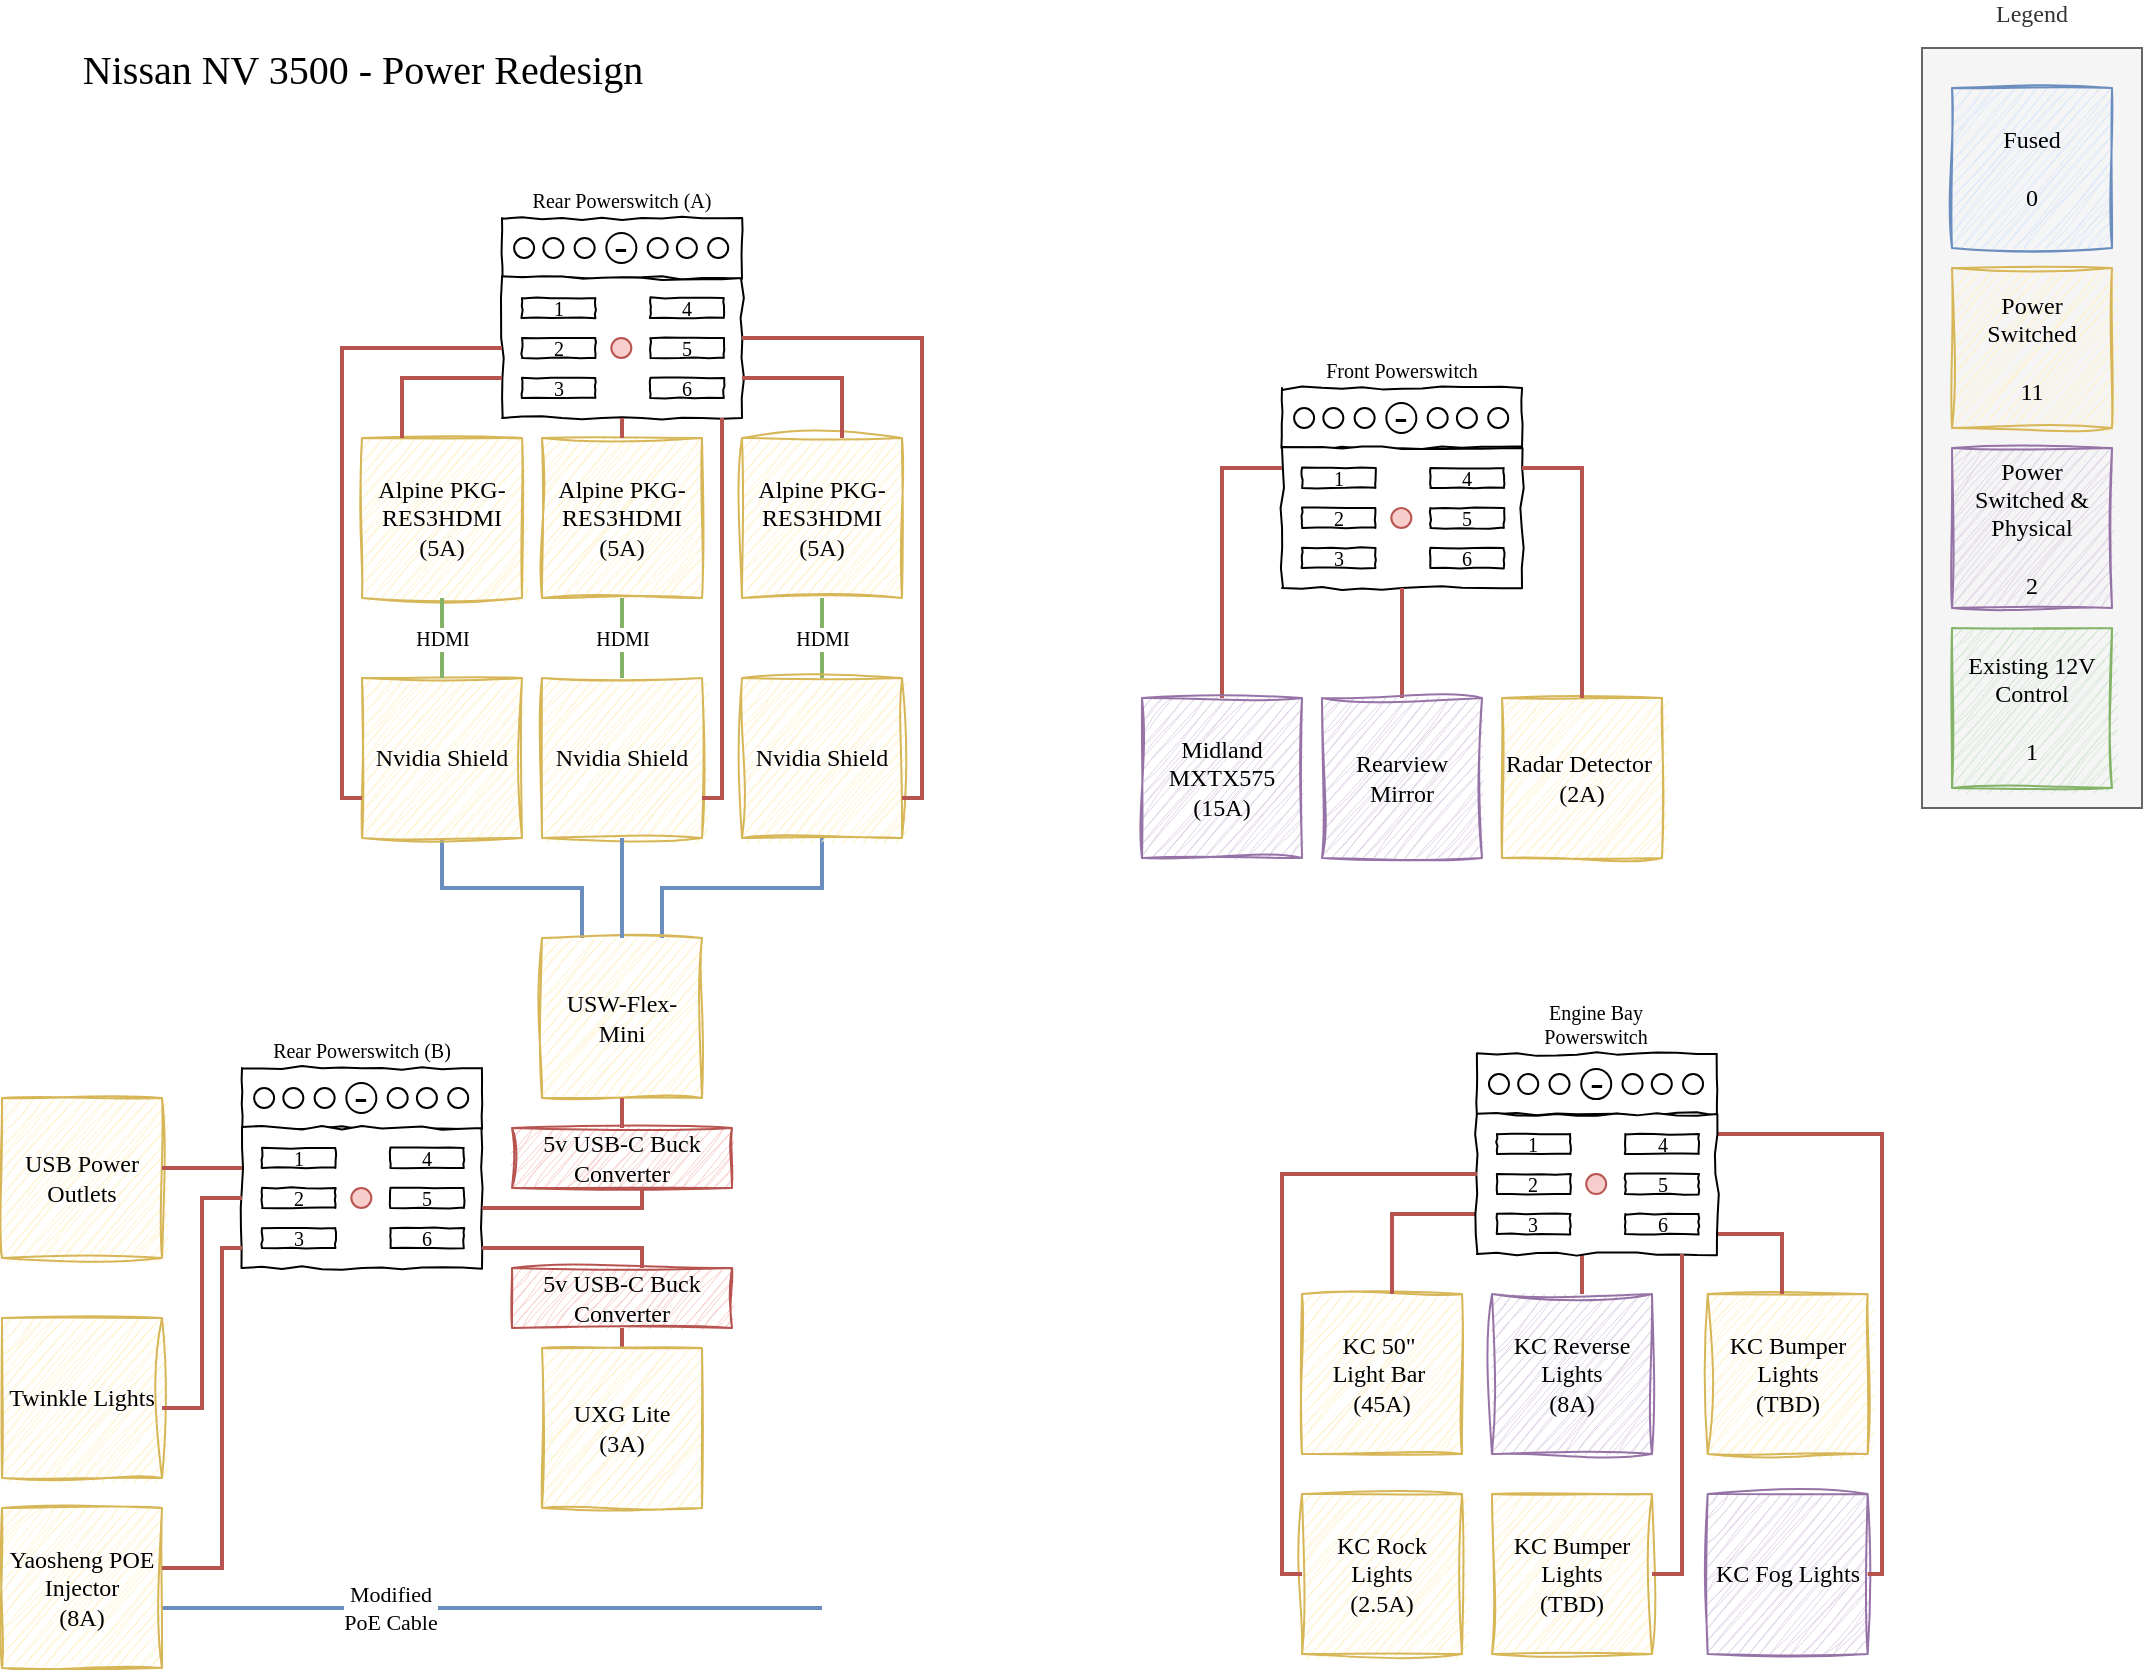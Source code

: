 <mxfile version="24.0.1" type="github">
  <diagram name="Devices" id="NLXhh_cYfULNmkipfsyW">
    <mxGraphModel dx="1160" dy="854" grid="1" gridSize="10" guides="1" tooltips="1" connect="1" arrows="1" fold="1" page="1" pageScale="1" pageWidth="1100" pageHeight="850" math="0" shadow="0">
      <root>
        <mxCell id="WHzFMk7UU_tTh9giWUfS-0" />
        <mxCell id="WHzFMk7UU_tTh9giWUfS-1" parent="WHzFMk7UU_tTh9giWUfS-0" />
        <mxCell id="WHzFMk7UU_tTh9giWUfS-4" value="Modified &lt;br&gt;PoE Cable" style="edgeStyle=orthogonalEdgeStyle;rounded=0;orthogonalLoop=1;jettySize=auto;html=1;endArrow=none;endFill=0;fontFamily=Montserrat;fontSource=https%3A%2F%2Ffonts.googleapis.com%2Fcss%3Ffamily%3DMontserrat;fillColor=#dae8fc;strokeColor=#6c8ebf;strokeWidth=2;" edge="1" parent="WHzFMk7UU_tTh9giWUfS-1" source="WHzFMk7UU_tTh9giWUfS-114" target="WHzFMk7UU_tTh9giWUfS-5">
          <mxGeometry x="-0.312" relative="1" as="geometry">
            <Array as="points">
              <mxPoint x="180" y="810" />
              <mxPoint x="180" y="810" />
            </Array>
            <mxPoint as="offset" />
          </mxGeometry>
        </mxCell>
        <mxCell id="WHzFMk7UU_tTh9giWUfS-5" value="" style="shape=image;imageAspect=0;aspect=fixed;verticalLabelPosition=bottom;verticalAlign=top;image=https://iec-telecom.com/wp-content/uploads/2023/01/Starlink_Mobile_1000x600.png;clipPath=inset(22.22% 10.67% 22.22% 12%);" vertex="1" parent="WHzFMk7UU_tTh9giWUfS-1">
          <mxGeometry x="430" y="766.95" width="153.33" height="66.091" as="geometry" />
        </mxCell>
        <mxCell id="WHzFMk7UU_tTh9giWUfS-84" style="edgeStyle=orthogonalEdgeStyle;rounded=0;hachureGap=4;orthogonalLoop=1;jettySize=auto;html=1;fontFamily=Architects Daughter;fontSource=https%3A%2F%2Ffonts.googleapis.com%2Fcss%3Ffamily%3DArchitects%2BDaughter;fontSize=16;fillColor=#dae8fc;strokeColor=#6c8ebf;endArrow=none;endFill=0;strokeWidth=2;" edge="1" parent="WHzFMk7UU_tTh9giWUfS-1" source="WHzFMk7UU_tTh9giWUfS-57" target="WHzFMk7UU_tTh9giWUfS-49">
          <mxGeometry relative="1" as="geometry">
            <Array as="points">
              <mxPoint x="430" y="450" />
              <mxPoint x="350" y="450" />
            </Array>
          </mxGeometry>
        </mxCell>
        <mxCell id="WHzFMk7UU_tTh9giWUfS-85" style="edgeStyle=orthogonalEdgeStyle;rounded=0;hachureGap=4;orthogonalLoop=1;jettySize=auto;html=1;fontFamily=Architects Daughter;fontSource=https%3A%2F%2Ffonts.googleapis.com%2Fcss%3Ffamily%3DArchitects%2BDaughter;fontSize=16;fillColor=#dae8fc;strokeColor=#6c8ebf;strokeWidth=2;endArrow=none;endFill=0;" edge="1" parent="WHzFMk7UU_tTh9giWUfS-1" source="WHzFMk7UU_tTh9giWUfS-58" target="WHzFMk7UU_tTh9giWUfS-49">
          <mxGeometry relative="1" as="geometry">
            <Array as="points">
              <mxPoint x="240" y="450" />
              <mxPoint x="310" y="450" />
            </Array>
          </mxGeometry>
        </mxCell>
        <mxCell id="WHzFMk7UU_tTh9giWUfS-87" value="Legend" style="group;fontFamily=Montserrat;fontSource=https%3A%2F%2Ffonts.googleapis.com%2Fcss%3Ffamily%3DMontserrat;labelPosition=center;verticalLabelPosition=top;align=center;verticalAlign=bottom;spacingBottom=8;spacingTop=0;fillColor=#f5f5f5;strokeColor=#666666;fontColor=#333333;rounded=0;strokeWidth=1;perimeterSpacing=12;" vertex="1" connectable="0" parent="WHzFMk7UU_tTh9giWUfS-1">
          <mxGeometry x="980" y="30" width="110" height="380" as="geometry" />
        </mxCell>
        <mxCell id="WHzFMk7UU_tTh9giWUfS-88" value="Fused&lt;br&gt;&lt;br&gt;0" style="whiteSpace=wrap;html=1;aspect=fixed;sketch=1;curveFitting=1;jiggle=2;fontFamily=Montserrat;fontSource=https%3A%2F%2Ffonts.googleapis.com%2Fcss%3Ffamily%3DMontserrat;fillColor=#dae8fc;strokeColor=#6c8ebf;" vertex="1" parent="WHzFMk7UU_tTh9giWUfS-87">
          <mxGeometry x="15" y="20" width="80" height="80" as="geometry" />
        </mxCell>
        <mxCell id="WHzFMk7UU_tTh9giWUfS-89" value="Power Switched&lt;br&gt;&lt;br&gt;11" style="whiteSpace=wrap;html=1;aspect=fixed;sketch=1;curveFitting=1;jiggle=2;fontFamily=Montserrat;fontSource=https%3A%2F%2Ffonts.googleapis.com%2Fcss%3Ffamily%3DMontserrat;fillColor=#fff2cc;strokeColor=#d6b656;" vertex="1" parent="WHzFMk7UU_tTh9giWUfS-87">
          <mxGeometry x="15" y="110" width="80" height="80" as="geometry" />
        </mxCell>
        <mxCell id="WHzFMk7UU_tTh9giWUfS-90" value="Power Switched &amp;amp; Physical&lt;br&gt;&lt;br&gt;2" style="whiteSpace=wrap;html=1;aspect=fixed;sketch=1;curveFitting=1;jiggle=2;fontFamily=Montserrat;fontSource=https%3A%2F%2Ffonts.googleapis.com%2Fcss%3Ffamily%3DMontserrat;fillColor=#e1d5e7;strokeColor=#9673a6;" vertex="1" parent="WHzFMk7UU_tTh9giWUfS-87">
          <mxGeometry x="15" y="200" width="80" height="80" as="geometry" />
        </mxCell>
        <mxCell id="WHzFMk7UU_tTh9giWUfS-91" value="Existing 12V Control&lt;br&gt;&lt;br&gt;1" style="whiteSpace=wrap;html=1;aspect=fixed;sketch=1;curveFitting=1;jiggle=2;fontFamily=Montserrat;fontSource=https%3A%2F%2Ffonts.googleapis.com%2Fcss%3Ffamily%3DMontserrat;fillColor=#d5e8d4;strokeColor=#82b366;" vertex="1" parent="WHzFMk7UU_tTh9giWUfS-87">
          <mxGeometry x="15" y="290" width="80" height="80" as="geometry" />
        </mxCell>
        <mxCell id="WHzFMk7UU_tTh9giWUfS-92" value="Nissan NV 3500 - Power Redesign" style="text;html=1;align=center;verticalAlign=middle;resizable=0;points=[];autosize=1;strokeColor=none;fillColor=none;fontSize=20;fontFamily=Montserrat;fontSource=https%3A%2F%2Ffonts.googleapis.com%2Fcss%3Ffamily%3DMontserrat;" vertex="1" parent="WHzFMk7UU_tTh9giWUfS-1">
          <mxGeometry x="20" y="20" width="360" height="40" as="geometry" />
        </mxCell>
        <mxCell id="WHzFMk7UU_tTh9giWUfS-95" value="" style="group" vertex="1" connectable="0" parent="WHzFMk7UU_tTh9giWUfS-1">
          <mxGeometry x="660" y="200" width="120" height="100" as="geometry" />
        </mxCell>
        <mxCell id="WHzFMk7UU_tTh9giWUfS-96" value="Front Powerswitch" style="rounded=0;whiteSpace=wrap;html=1;sketch=1;curveFitting=1;jiggle=2;fontFamily=Montserrat;fontSource=https%3A%2F%2Ffonts.googleapis.com%2Fcss%3Ffamily%3DMontserrat;fontSize=10;sketchStyle=comic;container=0;labelPosition=center;verticalLabelPosition=top;align=center;verticalAlign=bottom;" vertex="1" parent="WHzFMk7UU_tTh9giWUfS-95">
          <mxGeometry width="120" height="30" as="geometry" />
        </mxCell>
        <mxCell id="WHzFMk7UU_tTh9giWUfS-97" value="" style="ellipse;whiteSpace=wrap;html=1;aspect=fixed;sketch=1;hachureGap=4;jiggle=2;curveFitting=1;fontFamily=Architects Daughter;fontSource=https%3A%2F%2Ffonts.googleapis.com%2Fcss%3Ffamily%3DArchitects%2BDaughter;fontSize=20;sketchStyle=comic;container=0;" vertex="1" parent="WHzFMk7UU_tTh9giWUfS-95">
          <mxGeometry x="6.052" y="10" width="10" height="10" as="geometry" />
        </mxCell>
        <mxCell id="WHzFMk7UU_tTh9giWUfS-98" value="" style="ellipse;whiteSpace=wrap;html=1;aspect=fixed;sketch=1;hachureGap=4;jiggle=2;curveFitting=1;fontFamily=Architects Daughter;fontSource=https%3A%2F%2Ffonts.googleapis.com%2Fcss%3Ffamily%3DArchitects%2BDaughter;fontSize=20;sketchStyle=comic;container=0;" vertex="1" parent="WHzFMk7UU_tTh9giWUfS-95">
          <mxGeometry x="20.661" y="10" width="10" height="10" as="geometry" />
        </mxCell>
        <mxCell id="WHzFMk7UU_tTh9giWUfS-99" value="" style="ellipse;whiteSpace=wrap;html=1;aspect=fixed;sketch=1;hachureGap=4;jiggle=2;curveFitting=1;fontFamily=Architects Daughter;fontSource=https%3A%2F%2Ffonts.googleapis.com%2Fcss%3Ffamily%3DArchitects%2BDaughter;fontSize=20;sketchStyle=comic;container=0;" vertex="1" parent="WHzFMk7UU_tTh9giWUfS-95">
          <mxGeometry x="36.313" y="10" width="10" height="10" as="geometry" />
        </mxCell>
        <mxCell id="WHzFMk7UU_tTh9giWUfS-100" value="-" style="ellipse;whiteSpace=wrap;html=1;aspect=fixed;sketch=1;hachureGap=4;jiggle=2;curveFitting=1;fontFamily=Montserrat;fontSource=https%3A%2F%2Ffonts.googleapis.com%2Fcss%3Ffamily%3DMontserrat;fontSize=20;sketchStyle=comic;direction=south;spacing=0;spacingBottom=4;container=0;" vertex="1" parent="WHzFMk7UU_tTh9giWUfS-95">
          <mxGeometry x="52.174" y="7.5" width="15" height="15" as="geometry" />
        </mxCell>
        <mxCell id="WHzFMk7UU_tTh9giWUfS-101" value="" style="ellipse;whiteSpace=wrap;html=1;aspect=fixed;sketch=1;hachureGap=4;jiggle=2;curveFitting=1;fontFamily=Architects Daughter;fontSource=https%3A%2F%2Ffonts.googleapis.com%2Fcss%3Ffamily%3DArchitects%2BDaughter;fontSize=20;sketchStyle=comic;container=0;" vertex="1" parent="WHzFMk7UU_tTh9giWUfS-95">
          <mxGeometry x="72.835" y="10" width="10" height="10" as="geometry" />
        </mxCell>
        <mxCell id="WHzFMk7UU_tTh9giWUfS-102" value="" style="ellipse;whiteSpace=wrap;html=1;aspect=fixed;sketch=1;hachureGap=4;jiggle=2;curveFitting=1;fontFamily=Architects Daughter;fontSource=https%3A%2F%2Ffonts.googleapis.com%2Fcss%3Ffamily%3DArchitects%2BDaughter;fontSize=20;sketchStyle=comic;container=0;" vertex="1" parent="WHzFMk7UU_tTh9giWUfS-95">
          <mxGeometry x="87.443" y="10" width="10" height="10" as="geometry" />
        </mxCell>
        <mxCell id="WHzFMk7UU_tTh9giWUfS-103" value="" style="ellipse;whiteSpace=wrap;html=1;aspect=fixed;sketch=1;hachureGap=4;jiggle=2;curveFitting=1;fontFamily=Architects Daughter;fontSource=https%3A%2F%2Ffonts.googleapis.com%2Fcss%3Ffamily%3DArchitects%2BDaughter;fontSize=20;sketchStyle=comic;container=0;" vertex="1" parent="WHzFMk7UU_tTh9giWUfS-95">
          <mxGeometry x="103.096" y="10" width="10" height="10" as="geometry" />
        </mxCell>
        <mxCell id="WHzFMk7UU_tTh9giWUfS-104" value="" style="rounded=0;whiteSpace=wrap;html=1;sketch=1;curveFitting=1;jiggle=2;fontFamily=Montserrat;fontSource=https%3A%2F%2Ffonts.googleapis.com%2Fcss%3Ffamily%3DMontserrat;fontSize=10;sketchStyle=comic;" vertex="1" parent="WHzFMk7UU_tTh9giWUfS-95">
          <mxGeometry y="30" width="120" height="70" as="geometry" />
        </mxCell>
        <mxCell id="WHzFMk7UU_tTh9giWUfS-105" value="1" style="rounded=0;whiteSpace=wrap;html=1;sketch=1;curveFitting=1;jiggle=2;fontFamily=Montserrat;fontSource=https%3A%2F%2Ffonts.googleapis.com%2Fcss%3Ffamily%3DMontserrat;fontSize=10;sketchStyle=comic;" vertex="1" parent="WHzFMk7UU_tTh9giWUfS-95">
          <mxGeometry x="10.0" y="40" width="36.7" height="10" as="geometry" />
        </mxCell>
        <mxCell id="WHzFMk7UU_tTh9giWUfS-106" value="2" style="rounded=0;whiteSpace=wrap;html=1;sketch=1;curveFitting=1;jiggle=2;fontFamily=Montserrat;fontSource=https%3A%2F%2Ffonts.googleapis.com%2Fcss%3Ffamily%3DMontserrat;fontSize=10;sketchStyle=comic;" vertex="1" parent="WHzFMk7UU_tTh9giWUfS-95">
          <mxGeometry x="10.0" y="60" width="36.7" height="10" as="geometry" />
        </mxCell>
        <mxCell id="WHzFMk7UU_tTh9giWUfS-107" value="3" style="rounded=0;whiteSpace=wrap;html=1;sketch=1;curveFitting=1;jiggle=2;fontFamily=Montserrat;fontSource=https%3A%2F%2Ffonts.googleapis.com%2Fcss%3Ffamily%3DMontserrat;fontSize=10;sketchStyle=comic;" vertex="1" parent="WHzFMk7UU_tTh9giWUfS-95">
          <mxGeometry x="10.0" y="80" width="36.7" height="10" as="geometry" />
        </mxCell>
        <mxCell id="WHzFMk7UU_tTh9giWUfS-108" value="4" style="rounded=0;whiteSpace=wrap;html=1;sketch=1;curveFitting=1;jiggle=2;fontFamily=Montserrat;fontSource=https%3A%2F%2Ffonts.googleapis.com%2Fcss%3Ffamily%3DMontserrat;fontSize=10;sketchStyle=comic;" vertex="1" parent="WHzFMk7UU_tTh9giWUfS-95">
          <mxGeometry x="74.2" y="40" width="36.7" height="10" as="geometry" />
        </mxCell>
        <mxCell id="WHzFMk7UU_tTh9giWUfS-109" value="5" style="rounded=0;whiteSpace=wrap;html=1;sketch=1;curveFitting=1;jiggle=2;fontFamily=Montserrat;fontSource=https%3A%2F%2Ffonts.googleapis.com%2Fcss%3Ffamily%3DMontserrat;fontSize=10;sketchStyle=comic;" vertex="1" parent="WHzFMk7UU_tTh9giWUfS-95">
          <mxGeometry x="74.2" y="60" width="36.7" height="10" as="geometry" />
        </mxCell>
        <mxCell id="WHzFMk7UU_tTh9giWUfS-110" value="6" style="rounded=0;whiteSpace=wrap;html=1;sketch=1;curveFitting=1;jiggle=2;fontFamily=Montserrat;fontSource=https%3A%2F%2Ffonts.googleapis.com%2Fcss%3Ffamily%3DMontserrat;fontSize=10;sketchStyle=comic;" vertex="1" parent="WHzFMk7UU_tTh9giWUfS-95">
          <mxGeometry x="74.2" y="80" width="36.7" height="10" as="geometry" />
        </mxCell>
        <mxCell id="WHzFMk7UU_tTh9giWUfS-111" value="" style="ellipse;whiteSpace=wrap;html=1;aspect=fixed;fillColor=#f8cecc;strokeColor=#b85450;sketch=1;curveFitting=1;jiggle=2;sketchStyle=comic;" vertex="1" parent="WHzFMk7UU_tTh9giWUfS-95">
          <mxGeometry x="54.67" y="60" width="10" height="10" as="geometry" />
        </mxCell>
        <mxCell id="WHzFMk7UU_tTh9giWUfS-193" value="Radar Detector&amp;nbsp;&lt;br&gt;(2A)" style="whiteSpace=wrap;html=1;aspect=fixed;sketch=1;curveFitting=1;jiggle=2;fontFamily=Montserrat;fontSource=https%3A%2F%2Ffonts.googleapis.com%2Fcss%3Ffamily%3DMontserrat;fillColor=#fff2cc;strokeColor=#d6b656;" vertex="1" parent="WHzFMk7UU_tTh9giWUfS-1">
          <mxGeometry x="770.0" y="355" width="80" height="80" as="geometry" />
        </mxCell>
        <mxCell id="WHzFMk7UU_tTh9giWUfS-194" style="edgeStyle=orthogonalEdgeStyle;rounded=0;hachureGap=4;orthogonalLoop=1;jettySize=auto;html=1;fontFamily=Architects Daughter;fontSource=https%3A%2F%2Ffonts.googleapis.com%2Fcss%3Ffamily%3DArchitects%2BDaughter;fontSize=16;endArrow=none;endFill=0;strokeWidth=2;fillColor=#f8cecc;strokeColor=#b85450;" edge="1" parent="WHzFMk7UU_tTh9giWUfS-1" source="WHzFMk7UU_tTh9giWUfS-195" target="WHzFMk7UU_tTh9giWUfS-104">
          <mxGeometry relative="1" as="geometry" />
        </mxCell>
        <mxCell id="WHzFMk7UU_tTh9giWUfS-195" value="Rearview Mirror" style="whiteSpace=wrap;html=1;aspect=fixed;sketch=1;curveFitting=1;jiggle=2;fontFamily=Montserrat;fontSource=https%3A%2F%2Ffonts.googleapis.com%2Fcss%3Ffamily%3DMontserrat;fillColor=#e1d5e7;strokeColor=#9673a6;" vertex="1" parent="WHzFMk7UU_tTh9giWUfS-1">
          <mxGeometry x="680" y="355" width="80" height="80" as="geometry" />
        </mxCell>
        <mxCell id="WHzFMk7UU_tTh9giWUfS-196" style="edgeStyle=orthogonalEdgeStyle;rounded=0;hachureGap=4;orthogonalLoop=1;jettySize=auto;html=1;fontFamily=Architects Daughter;fontSource=https%3A%2F%2Ffonts.googleapis.com%2Fcss%3Ffamily%3DArchitects%2BDaughter;fontSize=16;fillColor=#f8cecc;strokeColor=#b85450;endArrow=none;endFill=0;strokeWidth=2;" edge="1" parent="WHzFMk7UU_tTh9giWUfS-1" source="WHzFMk7UU_tTh9giWUfS-197" target="WHzFMk7UU_tTh9giWUfS-104">
          <mxGeometry relative="1" as="geometry">
            <Array as="points">
              <mxPoint x="630" y="240" />
            </Array>
          </mxGeometry>
        </mxCell>
        <mxCell id="WHzFMk7UU_tTh9giWUfS-197" value="Midland MXTX575&lt;br&gt;(15A)&lt;br&gt;" style="whiteSpace=wrap;html=1;aspect=fixed;sketch=1;curveFitting=1;jiggle=2;fontFamily=Montserrat;fontSource=https%3A%2F%2Ffonts.googleapis.com%2Fcss%3Ffamily%3DMontserrat;fillColor=#e1d5e7;strokeColor=#9673a6;" vertex="1" parent="WHzFMk7UU_tTh9giWUfS-1">
          <mxGeometry x="590" y="355" width="80" height="80" as="geometry" />
        </mxCell>
        <mxCell id="WHzFMk7UU_tTh9giWUfS-198" style="edgeStyle=orthogonalEdgeStyle;rounded=0;hachureGap=4;orthogonalLoop=1;jettySize=auto;html=1;fontFamily=Architects Daughter;fontSource=https%3A%2F%2Ffonts.googleapis.com%2Fcss%3Ffamily%3DArchitects%2BDaughter;fontSize=16;strokeWidth=2;endArrow=none;endFill=0;fillColor=#f8cecc;strokeColor=#b85450;" edge="1" parent="WHzFMk7UU_tTh9giWUfS-1" source="WHzFMk7UU_tTh9giWUfS-104" target="WHzFMk7UU_tTh9giWUfS-193">
          <mxGeometry relative="1" as="geometry">
            <Array as="points">
              <mxPoint x="810" y="240" />
            </Array>
          </mxGeometry>
        </mxCell>
        <mxCell id="WHzFMk7UU_tTh9giWUfS-40" style="edgeStyle=orthogonalEdgeStyle;rounded=0;hachureGap=4;orthogonalLoop=1;jettySize=auto;html=1;fontFamily=Architects Daughter;fontSource=https%3A%2F%2Ffonts.googleapis.com%2Fcss%3Ffamily%3DArchitects%2BDaughter;fontSize=16;endArrow=none;endFill=0;strokeWidth=2;fillColor=#f8cecc;strokeColor=#b85450;" edge="1" parent="WHzFMk7UU_tTh9giWUfS-1" source="WHzFMk7UU_tTh9giWUfS-113" target="WHzFMk7UU_tTh9giWUfS-47">
          <mxGeometry relative="1" as="geometry">
            <Array as="points">
              <mxPoint x="340" y="680" />
              <mxPoint x="340" y="680" />
            </Array>
            <mxPoint x="240" y="750" as="sourcePoint" />
            <mxPoint x="240" y="720" as="targetPoint" />
          </mxGeometry>
        </mxCell>
        <mxCell id="WHzFMk7UU_tTh9giWUfS-42" value="USB Power Outlets" style="whiteSpace=wrap;html=1;aspect=fixed;sketch=1;curveFitting=1;jiggle=2;fontFamily=Montserrat;fontSource=https%3A%2F%2Ffonts.googleapis.com%2Fcss%3Ffamily%3DMontserrat;fillColor=#fff2cc;strokeColor=#d6b656;" vertex="1" parent="WHzFMk7UU_tTh9giWUfS-1">
          <mxGeometry x="20.0" y="555" width="80" height="80" as="geometry" />
        </mxCell>
        <mxCell id="WHzFMk7UU_tTh9giWUfS-47" value="5v USB-C Buck Converter" style="whiteSpace=wrap;html=1;sketch=1;curveFitting=1;jiggle=2;fontFamily=Montserrat;fontSource=https%3A%2F%2Ffonts.googleapis.com%2Fcss%3Ffamily%3DMontserrat;fillColor=#f8cecc;strokeColor=#b85450;" vertex="1" parent="WHzFMk7UU_tTh9giWUfS-1">
          <mxGeometry x="275" y="640" width="110" height="30" as="geometry" />
        </mxCell>
        <mxCell id="WHzFMk7UU_tTh9giWUfS-49" value="USW-Flex-Mini" style="whiteSpace=wrap;html=1;aspect=fixed;sketch=1;curveFitting=1;jiggle=2;fontFamily=Montserrat;fontSource=https%3A%2F%2Ffonts.googleapis.com%2Fcss%3Ffamily%3DMontserrat;fillColor=#fff2cc;strokeColor=#d6b656;" vertex="1" parent="WHzFMk7UU_tTh9giWUfS-1">
          <mxGeometry x="290" y="475" width="80" height="80" as="geometry" />
        </mxCell>
        <mxCell id="WHzFMk7UU_tTh9giWUfS-50" style="edgeStyle=orthogonalEdgeStyle;rounded=0;hachureGap=4;orthogonalLoop=1;jettySize=auto;html=1;fontFamily=Architects Daughter;fontSource=https%3A%2F%2Ffonts.googleapis.com%2Fcss%3Ffamily%3DArchitects%2BDaughter;fontSize=16;strokeWidth=2;fillColor=#f8cecc;strokeColor=#b85450;endArrow=none;endFill=0;" edge="1" parent="WHzFMk7UU_tTh9giWUfS-1" source="WHzFMk7UU_tTh9giWUfS-137" target="WHzFMk7UU_tTh9giWUfS-49">
          <mxGeometry relative="1" as="geometry">
            <Array as="points">
              <mxPoint x="320" y="570" />
              <mxPoint x="320" y="570" />
            </Array>
          </mxGeometry>
        </mxCell>
        <mxCell id="WHzFMk7UU_tTh9giWUfS-113" value="UXG Lite &lt;br&gt;(3A)" style="whiteSpace=wrap;html=1;aspect=fixed;sketch=1;curveFitting=1;jiggle=2;fontFamily=Montserrat;fontSource=https%3A%2F%2Ffonts.googleapis.com%2Fcss%3Ffamily%3DMontserrat;fillColor=#fff2cc;strokeColor=#d6b656;" vertex="1" parent="WHzFMk7UU_tTh9giWUfS-1">
          <mxGeometry x="290" y="680" width="80" height="80" as="geometry" />
        </mxCell>
        <mxCell id="WHzFMk7UU_tTh9giWUfS-117" value="Twinkle Lights" style="whiteSpace=wrap;html=1;aspect=fixed;sketch=1;curveFitting=1;jiggle=2;fontFamily=Montserrat;fontSource=https%3A%2F%2Ffonts.googleapis.com%2Fcss%3Ffamily%3DMontserrat;fillColor=#fff2cc;strokeColor=#d6b656;" vertex="1" parent="WHzFMk7UU_tTh9giWUfS-1">
          <mxGeometry x="20.0" y="665" width="80" height="80" as="geometry" />
        </mxCell>
        <mxCell id="WHzFMk7UU_tTh9giWUfS-52" value="Alpine PKG-RES3HDMI&lt;br style=&quot;border-color: var(--border-color);&quot;&gt;(5A)" style="whiteSpace=wrap;html=1;aspect=fixed;sketch=1;curveFitting=1;jiggle=2;fontFamily=Montserrat;fontSource=https%3A%2F%2Ffonts.googleapis.com%2Fcss%3Ffamily%3DMontserrat;fillColor=#fff2cc;strokeColor=#d6b656;" vertex="1" parent="WHzFMk7UU_tTh9giWUfS-1">
          <mxGeometry x="200" y="225" width="80" height="80" as="geometry" />
        </mxCell>
        <mxCell id="WHzFMk7UU_tTh9giWUfS-53" value="Alpine PKG-RES3HDMI&lt;br style=&quot;border-color: var(--border-color);&quot;&gt;(5A)" style="whiteSpace=wrap;html=1;aspect=fixed;sketch=1;curveFitting=1;jiggle=2;fontFamily=Montserrat;fontSource=https%3A%2F%2Ffonts.googleapis.com%2Fcss%3Ffamily%3DMontserrat;fillColor=#fff2cc;strokeColor=#d6b656;" vertex="1" parent="WHzFMk7UU_tTh9giWUfS-1">
          <mxGeometry x="390" y="225" width="80" height="80" as="geometry" />
        </mxCell>
        <mxCell id="WHzFMk7UU_tTh9giWUfS-54" value="Alpine PKG-RES3HDMI&lt;br style=&quot;border-color: var(--border-color);&quot;&gt;(5A)" style="whiteSpace=wrap;html=1;aspect=fixed;sketch=1;curveFitting=1;jiggle=2;fontFamily=Montserrat;fontSource=https%3A%2F%2Ffonts.googleapis.com%2Fcss%3Ffamily%3DMontserrat;fillColor=#fff2cc;strokeColor=#d6b656;" vertex="1" parent="WHzFMk7UU_tTh9giWUfS-1">
          <mxGeometry x="290" y="225" width="80" height="80" as="geometry" />
        </mxCell>
        <mxCell id="WHzFMk7UU_tTh9giWUfS-55" value="Nvidia Shield" style="whiteSpace=wrap;html=1;aspect=fixed;sketch=1;curveFitting=1;jiggle=2;fontFamily=Montserrat;fontSource=https%3A%2F%2Ffonts.googleapis.com%2Fcss%3Ffamily%3DMontserrat;fillColor=#fff2cc;strokeColor=#d6b656;" vertex="1" parent="WHzFMk7UU_tTh9giWUfS-1">
          <mxGeometry x="290" y="345" width="80" height="80" as="geometry" />
        </mxCell>
        <mxCell id="WHzFMk7UU_tTh9giWUfS-56" value="HDMI" style="edgeStyle=orthogonalEdgeStyle;rounded=0;hachureGap=4;orthogonalLoop=1;jettySize=auto;html=1;fontFamily=Montserrat;fontSource=https%3A%2F%2Ffonts.googleapis.com%2Fcss%3Ffamily%3DMontserrat;fontSize=10;fillColor=#d5e8d4;strokeColor=#82b366;endArrow=none;endFill=0;strokeWidth=2;" edge="1" parent="WHzFMk7UU_tTh9giWUfS-1" source="WHzFMk7UU_tTh9giWUfS-57" target="WHzFMk7UU_tTh9giWUfS-53">
          <mxGeometry relative="1" as="geometry" />
        </mxCell>
        <mxCell id="WHzFMk7UU_tTh9giWUfS-57" value="Nvidia Shield" style="whiteSpace=wrap;html=1;aspect=fixed;sketch=1;curveFitting=1;jiggle=2;fontFamily=Montserrat;fontSource=https%3A%2F%2Ffonts.googleapis.com%2Fcss%3Ffamily%3DMontserrat;fillColor=#fff2cc;strokeColor=#d6b656;" vertex="1" parent="WHzFMk7UU_tTh9giWUfS-1">
          <mxGeometry x="390" y="345" width="80" height="80" as="geometry" />
        </mxCell>
        <mxCell id="WHzFMk7UU_tTh9giWUfS-58" value="Nvidia Shield" style="whiteSpace=wrap;html=1;aspect=fixed;sketch=1;curveFitting=1;jiggle=2;fontFamily=Montserrat;fontSource=https%3A%2F%2Ffonts.googleapis.com%2Fcss%3Ffamily%3DMontserrat;fillColor=#fff2cc;strokeColor=#d6b656;" vertex="1" parent="WHzFMk7UU_tTh9giWUfS-1">
          <mxGeometry x="200" y="345" width="80" height="80" as="geometry" />
        </mxCell>
        <mxCell id="WHzFMk7UU_tTh9giWUfS-59" value="" style="group;strokeWidth=3;" vertex="1" connectable="0" parent="WHzFMk7UU_tTh9giWUfS-1">
          <mxGeometry x="270" y="115" width="120" height="100" as="geometry" />
        </mxCell>
        <mxCell id="WHzFMk7UU_tTh9giWUfS-60" value="Rear Powerswitch (A)" style="rounded=0;whiteSpace=wrap;html=1;sketch=1;curveFitting=1;jiggle=2;fontFamily=Montserrat;fontSource=https%3A%2F%2Ffonts.googleapis.com%2Fcss%3Ffamily%3DMontserrat;fontSize=10;sketchStyle=comic;container=0;labelPosition=center;verticalLabelPosition=top;align=center;verticalAlign=bottom;" vertex="1" parent="WHzFMk7UU_tTh9giWUfS-59">
          <mxGeometry width="120" height="30" as="geometry" />
        </mxCell>
        <mxCell id="WHzFMk7UU_tTh9giWUfS-61" value="" style="ellipse;whiteSpace=wrap;html=1;aspect=fixed;sketch=1;hachureGap=4;jiggle=2;curveFitting=1;fontFamily=Architects Daughter;fontSource=https%3A%2F%2Ffonts.googleapis.com%2Fcss%3Ffamily%3DArchitects%2BDaughter;fontSize=20;sketchStyle=comic;container=0;" vertex="1" parent="WHzFMk7UU_tTh9giWUfS-59">
          <mxGeometry x="6.052" y="10" width="10" height="10" as="geometry" />
        </mxCell>
        <mxCell id="WHzFMk7UU_tTh9giWUfS-62" value="" style="ellipse;whiteSpace=wrap;html=1;aspect=fixed;sketch=1;hachureGap=4;jiggle=2;curveFitting=1;fontFamily=Architects Daughter;fontSource=https%3A%2F%2Ffonts.googleapis.com%2Fcss%3Ffamily%3DArchitects%2BDaughter;fontSize=20;sketchStyle=comic;container=0;" vertex="1" parent="WHzFMk7UU_tTh9giWUfS-59">
          <mxGeometry x="20.661" y="10" width="10" height="10" as="geometry" />
        </mxCell>
        <mxCell id="WHzFMk7UU_tTh9giWUfS-63" value="" style="ellipse;whiteSpace=wrap;html=1;aspect=fixed;sketch=1;hachureGap=4;jiggle=2;curveFitting=1;fontFamily=Architects Daughter;fontSource=https%3A%2F%2Ffonts.googleapis.com%2Fcss%3Ffamily%3DArchitects%2BDaughter;fontSize=20;sketchStyle=comic;container=0;" vertex="1" parent="WHzFMk7UU_tTh9giWUfS-59">
          <mxGeometry x="36.313" y="10" width="10" height="10" as="geometry" />
        </mxCell>
        <mxCell id="WHzFMk7UU_tTh9giWUfS-64" value="-" style="ellipse;whiteSpace=wrap;html=1;aspect=fixed;sketch=1;hachureGap=4;jiggle=2;curveFitting=1;fontFamily=Montserrat;fontSource=https%3A%2F%2Ffonts.googleapis.com%2Fcss%3Ffamily%3DMontserrat;fontSize=20;sketchStyle=comic;direction=south;spacing=0;spacingBottom=4;container=0;" vertex="1" parent="WHzFMk7UU_tTh9giWUfS-59">
          <mxGeometry x="52.174" y="7.5" width="15" height="15" as="geometry" />
        </mxCell>
        <mxCell id="WHzFMk7UU_tTh9giWUfS-65" value="" style="ellipse;whiteSpace=wrap;html=1;aspect=fixed;sketch=1;hachureGap=4;jiggle=2;curveFitting=1;fontFamily=Architects Daughter;fontSource=https%3A%2F%2Ffonts.googleapis.com%2Fcss%3Ffamily%3DArchitects%2BDaughter;fontSize=20;sketchStyle=comic;container=0;" vertex="1" parent="WHzFMk7UU_tTh9giWUfS-59">
          <mxGeometry x="72.835" y="10" width="10" height="10" as="geometry" />
        </mxCell>
        <mxCell id="WHzFMk7UU_tTh9giWUfS-66" value="" style="ellipse;whiteSpace=wrap;html=1;aspect=fixed;sketch=1;hachureGap=4;jiggle=2;curveFitting=1;fontFamily=Architects Daughter;fontSource=https%3A%2F%2Ffonts.googleapis.com%2Fcss%3Ffamily%3DArchitects%2BDaughter;fontSize=20;sketchStyle=comic;container=0;" vertex="1" parent="WHzFMk7UU_tTh9giWUfS-59">
          <mxGeometry x="87.443" y="10" width="10" height="10" as="geometry" />
        </mxCell>
        <mxCell id="WHzFMk7UU_tTh9giWUfS-67" value="" style="ellipse;whiteSpace=wrap;html=1;aspect=fixed;sketch=1;hachureGap=4;jiggle=2;curveFitting=1;fontFamily=Architects Daughter;fontSource=https%3A%2F%2Ffonts.googleapis.com%2Fcss%3Ffamily%3DArchitects%2BDaughter;fontSize=20;sketchStyle=comic;container=0;" vertex="1" parent="WHzFMk7UU_tTh9giWUfS-59">
          <mxGeometry x="103.096" y="10" width="10" height="10" as="geometry" />
        </mxCell>
        <mxCell id="WHzFMk7UU_tTh9giWUfS-68" value="" style="rounded=0;whiteSpace=wrap;html=1;sketch=1;curveFitting=1;jiggle=2;fontFamily=Montserrat;fontSource=https%3A%2F%2Ffonts.googleapis.com%2Fcss%3Ffamily%3DMontserrat;fontSize=10;sketchStyle=comic;" vertex="1" parent="WHzFMk7UU_tTh9giWUfS-59">
          <mxGeometry y="30" width="120" height="70" as="geometry" />
        </mxCell>
        <mxCell id="WHzFMk7UU_tTh9giWUfS-69" value="1" style="rounded=0;whiteSpace=wrap;html=1;sketch=1;curveFitting=1;jiggle=2;fontFamily=Montserrat;fontSource=https%3A%2F%2Ffonts.googleapis.com%2Fcss%3Ffamily%3DMontserrat;fontSize=10;sketchStyle=comic;" vertex="1" parent="WHzFMk7UU_tTh9giWUfS-59">
          <mxGeometry x="10.0" y="40" width="36.7" height="10" as="geometry" />
        </mxCell>
        <mxCell id="WHzFMk7UU_tTh9giWUfS-70" value="2" style="rounded=0;whiteSpace=wrap;html=1;sketch=1;curveFitting=1;jiggle=2;fontFamily=Montserrat;fontSource=https%3A%2F%2Ffonts.googleapis.com%2Fcss%3Ffamily%3DMontserrat;fontSize=10;sketchStyle=comic;" vertex="1" parent="WHzFMk7UU_tTh9giWUfS-59">
          <mxGeometry x="10.0" y="60" width="36.7" height="10" as="geometry" />
        </mxCell>
        <mxCell id="WHzFMk7UU_tTh9giWUfS-71" value="3" style="rounded=0;whiteSpace=wrap;html=1;sketch=1;curveFitting=1;jiggle=2;fontFamily=Montserrat;fontSource=https%3A%2F%2Ffonts.googleapis.com%2Fcss%3Ffamily%3DMontserrat;fontSize=10;sketchStyle=comic;" vertex="1" parent="WHzFMk7UU_tTh9giWUfS-59">
          <mxGeometry x="10.0" y="80" width="36.7" height="10" as="geometry" />
        </mxCell>
        <mxCell id="WHzFMk7UU_tTh9giWUfS-72" value="4" style="rounded=0;whiteSpace=wrap;html=1;sketch=1;curveFitting=1;jiggle=2;fontFamily=Montserrat;fontSource=https%3A%2F%2Ffonts.googleapis.com%2Fcss%3Ffamily%3DMontserrat;fontSize=10;sketchStyle=comic;" vertex="1" parent="WHzFMk7UU_tTh9giWUfS-59">
          <mxGeometry x="74.2" y="40" width="36.7" height="10" as="geometry" />
        </mxCell>
        <mxCell id="WHzFMk7UU_tTh9giWUfS-73" value="5" style="rounded=0;whiteSpace=wrap;html=1;sketch=1;curveFitting=1;jiggle=2;fontFamily=Montserrat;fontSource=https%3A%2F%2Ffonts.googleapis.com%2Fcss%3Ffamily%3DMontserrat;fontSize=10;sketchStyle=comic;" vertex="1" parent="WHzFMk7UU_tTh9giWUfS-59">
          <mxGeometry x="74.2" y="60" width="36.7" height="10" as="geometry" />
        </mxCell>
        <mxCell id="WHzFMk7UU_tTh9giWUfS-74" value="6" style="rounded=0;whiteSpace=wrap;html=1;sketch=1;curveFitting=1;jiggle=2;fontFamily=Montserrat;fontSource=https%3A%2F%2Ffonts.googleapis.com%2Fcss%3Ffamily%3DMontserrat;fontSize=10;sketchStyle=comic;" vertex="1" parent="WHzFMk7UU_tTh9giWUfS-59">
          <mxGeometry x="74.2" y="80" width="36.7" height="10" as="geometry" />
        </mxCell>
        <mxCell id="WHzFMk7UU_tTh9giWUfS-75" value="" style="ellipse;whiteSpace=wrap;html=1;aspect=fixed;fillColor=#f8cecc;strokeColor=#b85450;sketch=1;curveFitting=1;jiggle=2;sketchStyle=comic;" vertex="1" parent="WHzFMk7UU_tTh9giWUfS-59">
          <mxGeometry x="54.67" y="60" width="10" height="10" as="geometry" />
        </mxCell>
        <mxCell id="WHzFMk7UU_tTh9giWUfS-76" style="edgeStyle=orthogonalEdgeStyle;rounded=0;hachureGap=4;orthogonalLoop=1;jettySize=auto;html=1;fontFamily=Architects Daughter;fontSource=https%3A%2F%2Ffonts.googleapis.com%2Fcss%3Ffamily%3DArchitects%2BDaughter;fontSize=16;fillColor=#f8cecc;strokeColor=#b85450;strokeWidth=2;endArrow=none;endFill=0;" edge="1" parent="WHzFMk7UU_tTh9giWUfS-1" source="WHzFMk7UU_tTh9giWUfS-52" target="WHzFMk7UU_tTh9giWUfS-68">
          <mxGeometry relative="1" as="geometry">
            <Array as="points">
              <mxPoint x="220" y="195" />
            </Array>
          </mxGeometry>
        </mxCell>
        <mxCell id="WHzFMk7UU_tTh9giWUfS-77" style="edgeStyle=orthogonalEdgeStyle;rounded=0;hachureGap=4;orthogonalLoop=1;jettySize=auto;html=1;fontFamily=Architects Daughter;fontSource=https%3A%2F%2Ffonts.googleapis.com%2Fcss%3Ffamily%3DArchitects%2BDaughter;fontSize=16;fillColor=#f8cecc;strokeColor=#b85450;endArrow=none;endFill=0;strokeWidth=2;" edge="1" parent="WHzFMk7UU_tTh9giWUfS-1" source="WHzFMk7UU_tTh9giWUfS-53" target="WHzFMk7UU_tTh9giWUfS-68">
          <mxGeometry relative="1" as="geometry">
            <Array as="points">
              <mxPoint x="440" y="195" />
            </Array>
          </mxGeometry>
        </mxCell>
        <mxCell id="WHzFMk7UU_tTh9giWUfS-78" style="edgeStyle=orthogonalEdgeStyle;rounded=0;hachureGap=4;orthogonalLoop=1;jettySize=auto;html=1;fontFamily=Architects Daughter;fontSource=https%3A%2F%2Ffonts.googleapis.com%2Fcss%3Ffamily%3DArchitects%2BDaughter;fontSize=16;fillColor=#f8cecc;strokeColor=#b85450;strokeWidth=2;endArrow=none;endFill=0;" edge="1" parent="WHzFMk7UU_tTh9giWUfS-1" source="WHzFMk7UU_tTh9giWUfS-55" target="WHzFMk7UU_tTh9giWUfS-68">
          <mxGeometry relative="1" as="geometry">
            <Array as="points">
              <mxPoint x="380" y="405" />
            </Array>
          </mxGeometry>
        </mxCell>
        <mxCell id="WHzFMk7UU_tTh9giWUfS-79" value="HDMI" style="edgeStyle=orthogonalEdgeStyle;rounded=0;hachureGap=4;orthogonalLoop=1;jettySize=auto;html=1;fontFamily=Montserrat;fontSource=https%3A%2F%2Ffonts.googleapis.com%2Fcss%3Ffamily%3DMontserrat;fontSize=10;fillColor=#d5e8d4;strokeColor=#82b366;endArrow=none;endFill=0;strokeWidth=2;" edge="1" parent="WHzFMk7UU_tTh9giWUfS-1" source="WHzFMk7UU_tTh9giWUfS-55" target="WHzFMk7UU_tTh9giWUfS-54">
          <mxGeometry relative="1" as="geometry">
            <mxPoint x="440" y="375" as="sourcePoint" />
            <mxPoint x="440" y="338" as="targetPoint" />
          </mxGeometry>
        </mxCell>
        <mxCell id="WHzFMk7UU_tTh9giWUfS-80" style="edgeStyle=orthogonalEdgeStyle;rounded=0;hachureGap=4;orthogonalLoop=1;jettySize=auto;html=1;fontFamily=Architects Daughter;fontSource=https%3A%2F%2Ffonts.googleapis.com%2Fcss%3Ffamily%3DArchitects%2BDaughter;fontSize=16;endArrow=none;endFill=0;strokeWidth=2;fillColor=#f8cecc;strokeColor=#b85450;" edge="1" parent="WHzFMk7UU_tTh9giWUfS-1" source="WHzFMk7UU_tTh9giWUfS-57" target="WHzFMk7UU_tTh9giWUfS-68">
          <mxGeometry relative="1" as="geometry">
            <Array as="points">
              <mxPoint x="480" y="405" />
              <mxPoint x="480" y="175" />
            </Array>
          </mxGeometry>
        </mxCell>
        <mxCell id="WHzFMk7UU_tTh9giWUfS-81" value="HDMI" style="edgeStyle=orthogonalEdgeStyle;rounded=0;hachureGap=4;orthogonalLoop=1;jettySize=auto;html=1;fontFamily=Montserrat;fontSource=https%3A%2F%2Ffonts.googleapis.com%2Fcss%3Ffamily%3DMontserrat;fontSize=10;fillColor=#d5e8d4;strokeColor=#82b366;endArrow=none;endFill=0;strokeWidth=2;" edge="1" parent="WHzFMk7UU_tTh9giWUfS-1" source="WHzFMk7UU_tTh9giWUfS-58" target="WHzFMk7UU_tTh9giWUfS-52">
          <mxGeometry relative="1" as="geometry">
            <mxPoint x="450" y="385" as="sourcePoint" />
            <mxPoint x="450" y="348" as="targetPoint" />
          </mxGeometry>
        </mxCell>
        <mxCell id="WHzFMk7UU_tTh9giWUfS-82" style="edgeStyle=orthogonalEdgeStyle;rounded=0;hachureGap=4;orthogonalLoop=1;jettySize=auto;html=1;fontFamily=Architects Daughter;fontSource=https%3A%2F%2Ffonts.googleapis.com%2Fcss%3Ffamily%3DArchitects%2BDaughter;fontSize=16;fillColor=#f8cecc;strokeColor=#b85450;strokeWidth=2;endArrow=none;endFill=0;" edge="1" parent="WHzFMk7UU_tTh9giWUfS-1" source="WHzFMk7UU_tTh9giWUfS-58" target="WHzFMk7UU_tTh9giWUfS-68">
          <mxGeometry relative="1" as="geometry">
            <Array as="points">
              <mxPoint x="190" y="405" />
              <mxPoint x="190" y="180" />
            </Array>
          </mxGeometry>
        </mxCell>
        <mxCell id="WHzFMk7UU_tTh9giWUfS-83" style="edgeStyle=orthogonalEdgeStyle;rounded=0;hachureGap=4;orthogonalLoop=1;jettySize=auto;html=1;fontFamily=Architects Daughter;fontSource=https%3A%2F%2Ffonts.googleapis.com%2Fcss%3Ffamily%3DArchitects%2BDaughter;fontSize=16;fillColor=#f8cecc;strokeColor=#b85450;endArrow=none;endFill=0;strokeWidth=2;" edge="1" parent="WHzFMk7UU_tTh9giWUfS-1" source="WHzFMk7UU_tTh9giWUfS-54" target="WHzFMk7UU_tTh9giWUfS-68">
          <mxGeometry relative="1" as="geometry">
            <mxPoint x="450" y="235" as="sourcePoint" />
            <mxPoint x="400" y="215" as="targetPoint" />
            <Array as="points">
              <mxPoint x="330" y="245" />
              <mxPoint x="330" y="245" />
            </Array>
          </mxGeometry>
        </mxCell>
        <mxCell id="WHzFMk7UU_tTh9giWUfS-118" value="" style="group;strokeWidth=3;" vertex="1" connectable="0" parent="WHzFMk7UU_tTh9giWUfS-1">
          <mxGeometry x="140" y="540" width="120" height="100" as="geometry" />
        </mxCell>
        <mxCell id="WHzFMk7UU_tTh9giWUfS-119" value="Rear Powerswitch (B)" style="rounded=0;whiteSpace=wrap;html=1;sketch=1;curveFitting=1;jiggle=2;fontFamily=Montserrat;fontSource=https%3A%2F%2Ffonts.googleapis.com%2Fcss%3Ffamily%3DMontserrat;fontSize=10;sketchStyle=comic;container=0;labelPosition=center;verticalLabelPosition=top;align=center;verticalAlign=bottom;" vertex="1" parent="WHzFMk7UU_tTh9giWUfS-118">
          <mxGeometry width="120" height="30" as="geometry" />
        </mxCell>
        <mxCell id="WHzFMk7UU_tTh9giWUfS-120" value="" style="ellipse;whiteSpace=wrap;html=1;aspect=fixed;sketch=1;hachureGap=4;jiggle=2;curveFitting=1;fontFamily=Architects Daughter;fontSource=https%3A%2F%2Ffonts.googleapis.com%2Fcss%3Ffamily%3DArchitects%2BDaughter;fontSize=20;sketchStyle=comic;container=0;" vertex="1" parent="WHzFMk7UU_tTh9giWUfS-118">
          <mxGeometry x="6.052" y="10" width="10" height="10" as="geometry" />
        </mxCell>
        <mxCell id="WHzFMk7UU_tTh9giWUfS-121" value="" style="ellipse;whiteSpace=wrap;html=1;aspect=fixed;sketch=1;hachureGap=4;jiggle=2;curveFitting=1;fontFamily=Architects Daughter;fontSource=https%3A%2F%2Ffonts.googleapis.com%2Fcss%3Ffamily%3DArchitects%2BDaughter;fontSize=20;sketchStyle=comic;container=0;" vertex="1" parent="WHzFMk7UU_tTh9giWUfS-118">
          <mxGeometry x="20.661" y="10" width="10" height="10" as="geometry" />
        </mxCell>
        <mxCell id="WHzFMk7UU_tTh9giWUfS-122" value="" style="ellipse;whiteSpace=wrap;html=1;aspect=fixed;sketch=1;hachureGap=4;jiggle=2;curveFitting=1;fontFamily=Architects Daughter;fontSource=https%3A%2F%2Ffonts.googleapis.com%2Fcss%3Ffamily%3DArchitects%2BDaughter;fontSize=20;sketchStyle=comic;container=0;" vertex="1" parent="WHzFMk7UU_tTh9giWUfS-118">
          <mxGeometry x="36.313" y="10" width="10" height="10" as="geometry" />
        </mxCell>
        <mxCell id="WHzFMk7UU_tTh9giWUfS-123" value="-" style="ellipse;whiteSpace=wrap;html=1;aspect=fixed;sketch=1;hachureGap=4;jiggle=2;curveFitting=1;fontFamily=Montserrat;fontSource=https%3A%2F%2Ffonts.googleapis.com%2Fcss%3Ffamily%3DMontserrat;fontSize=20;sketchStyle=comic;direction=south;spacing=0;spacingBottom=4;container=0;" vertex="1" parent="WHzFMk7UU_tTh9giWUfS-118">
          <mxGeometry x="52.174" y="7.5" width="15" height="15" as="geometry" />
        </mxCell>
        <mxCell id="WHzFMk7UU_tTh9giWUfS-124" value="" style="ellipse;whiteSpace=wrap;html=1;aspect=fixed;sketch=1;hachureGap=4;jiggle=2;curveFitting=1;fontFamily=Architects Daughter;fontSource=https%3A%2F%2Ffonts.googleapis.com%2Fcss%3Ffamily%3DArchitects%2BDaughter;fontSize=20;sketchStyle=comic;container=0;" vertex="1" parent="WHzFMk7UU_tTh9giWUfS-118">
          <mxGeometry x="72.835" y="10" width="10" height="10" as="geometry" />
        </mxCell>
        <mxCell id="WHzFMk7UU_tTh9giWUfS-125" value="" style="ellipse;whiteSpace=wrap;html=1;aspect=fixed;sketch=1;hachureGap=4;jiggle=2;curveFitting=1;fontFamily=Architects Daughter;fontSource=https%3A%2F%2Ffonts.googleapis.com%2Fcss%3Ffamily%3DArchitects%2BDaughter;fontSize=20;sketchStyle=comic;container=0;" vertex="1" parent="WHzFMk7UU_tTh9giWUfS-118">
          <mxGeometry x="87.443" y="10" width="10" height="10" as="geometry" />
        </mxCell>
        <mxCell id="WHzFMk7UU_tTh9giWUfS-126" value="" style="ellipse;whiteSpace=wrap;html=1;aspect=fixed;sketch=1;hachureGap=4;jiggle=2;curveFitting=1;fontFamily=Architects Daughter;fontSource=https%3A%2F%2Ffonts.googleapis.com%2Fcss%3Ffamily%3DArchitects%2BDaughter;fontSize=20;sketchStyle=comic;container=0;" vertex="1" parent="WHzFMk7UU_tTh9giWUfS-118">
          <mxGeometry x="103.096" y="10" width="10" height="10" as="geometry" />
        </mxCell>
        <mxCell id="WHzFMk7UU_tTh9giWUfS-127" value="" style="rounded=0;whiteSpace=wrap;html=1;sketch=1;curveFitting=1;jiggle=2;fontFamily=Montserrat;fontSource=https%3A%2F%2Ffonts.googleapis.com%2Fcss%3Ffamily%3DMontserrat;fontSize=10;sketchStyle=comic;" vertex="1" parent="WHzFMk7UU_tTh9giWUfS-118">
          <mxGeometry y="30" width="120" height="70" as="geometry" />
        </mxCell>
        <mxCell id="WHzFMk7UU_tTh9giWUfS-128" value="1" style="rounded=0;whiteSpace=wrap;html=1;sketch=1;curveFitting=1;jiggle=2;fontFamily=Montserrat;fontSource=https%3A%2F%2Ffonts.googleapis.com%2Fcss%3Ffamily%3DMontserrat;fontSize=10;sketchStyle=comic;" vertex="1" parent="WHzFMk7UU_tTh9giWUfS-118">
          <mxGeometry x="10.0" y="40" width="36.7" height="10" as="geometry" />
        </mxCell>
        <mxCell id="WHzFMk7UU_tTh9giWUfS-129" value="2" style="rounded=0;whiteSpace=wrap;html=1;sketch=1;curveFitting=1;jiggle=2;fontFamily=Montserrat;fontSource=https%3A%2F%2Ffonts.googleapis.com%2Fcss%3Ffamily%3DMontserrat;fontSize=10;sketchStyle=comic;" vertex="1" parent="WHzFMk7UU_tTh9giWUfS-118">
          <mxGeometry x="10.0" y="60" width="36.7" height="10" as="geometry" />
        </mxCell>
        <mxCell id="WHzFMk7UU_tTh9giWUfS-130" value="3" style="rounded=0;whiteSpace=wrap;html=1;sketch=1;curveFitting=1;jiggle=2;fontFamily=Montserrat;fontSource=https%3A%2F%2Ffonts.googleapis.com%2Fcss%3Ffamily%3DMontserrat;fontSize=10;sketchStyle=comic;" vertex="1" parent="WHzFMk7UU_tTh9giWUfS-118">
          <mxGeometry x="10.0" y="80" width="36.7" height="10" as="geometry" />
        </mxCell>
        <mxCell id="WHzFMk7UU_tTh9giWUfS-131" value="4" style="rounded=0;whiteSpace=wrap;html=1;sketch=1;curveFitting=1;jiggle=2;fontFamily=Montserrat;fontSource=https%3A%2F%2Ffonts.googleapis.com%2Fcss%3Ffamily%3DMontserrat;fontSize=10;sketchStyle=comic;" vertex="1" parent="WHzFMk7UU_tTh9giWUfS-118">
          <mxGeometry x="74.2" y="40" width="36.7" height="10" as="geometry" />
        </mxCell>
        <mxCell id="WHzFMk7UU_tTh9giWUfS-132" value="5" style="rounded=0;whiteSpace=wrap;html=1;sketch=1;curveFitting=1;jiggle=2;fontFamily=Montserrat;fontSource=https%3A%2F%2Ffonts.googleapis.com%2Fcss%3Ffamily%3DMontserrat;fontSize=10;sketchStyle=comic;" vertex="1" parent="WHzFMk7UU_tTh9giWUfS-118">
          <mxGeometry x="74.2" y="60" width="36.7" height="10" as="geometry" />
        </mxCell>
        <mxCell id="WHzFMk7UU_tTh9giWUfS-133" value="6" style="rounded=0;whiteSpace=wrap;html=1;sketch=1;curveFitting=1;jiggle=2;fontFamily=Montserrat;fontSource=https%3A%2F%2Ffonts.googleapis.com%2Fcss%3Ffamily%3DMontserrat;fontSize=10;sketchStyle=comic;" vertex="1" parent="WHzFMk7UU_tTh9giWUfS-118">
          <mxGeometry x="74.2" y="80" width="36.7" height="10" as="geometry" />
        </mxCell>
        <mxCell id="WHzFMk7UU_tTh9giWUfS-134" value="" style="ellipse;whiteSpace=wrap;html=1;aspect=fixed;fillColor=#f8cecc;strokeColor=#b85450;sketch=1;curveFitting=1;jiggle=2;sketchStyle=comic;" vertex="1" parent="WHzFMk7UU_tTh9giWUfS-118">
          <mxGeometry x="54.67" y="60" width="10" height="10" as="geometry" />
        </mxCell>
        <mxCell id="WHzFMk7UU_tTh9giWUfS-137" value="5v USB-C Buck Converter" style="whiteSpace=wrap;html=1;sketch=1;curveFitting=1;jiggle=2;fontFamily=Montserrat;fontSource=https%3A%2F%2Ffonts.googleapis.com%2Fcss%3Ffamily%3DMontserrat;fillColor=#f8cecc;strokeColor=#b85450;" vertex="1" parent="WHzFMk7UU_tTh9giWUfS-1">
          <mxGeometry x="275" y="570" width="110" height="30" as="geometry" />
        </mxCell>
        <mxCell id="hV6cqg-eL3uRD3BpBEvP-2" value="" style="edgeStyle=orthogonalEdgeStyle;rounded=0;hachureGap=4;orthogonalLoop=1;jettySize=auto;html=1;fontFamily=Architects Daughter;fontSource=https%3A%2F%2Ffonts.googleapis.com%2Fcss%3Ffamily%3DArchitects%2BDaughter;fontSize=16;fillColor=#dae8fc;strokeColor=#6c8ebf;strokeWidth=2;endArrow=none;endFill=0;" edge="1" parent="WHzFMk7UU_tTh9giWUfS-1" source="WHzFMk7UU_tTh9giWUfS-55" target="WHzFMk7UU_tTh9giWUfS-49">
          <mxGeometry relative="1" as="geometry">
            <mxPoint x="430" y="430" as="sourcePoint" />
            <mxPoint x="320" y="660" as="targetPoint" />
            <Array as="points">
              <mxPoint x="330" y="470" />
              <mxPoint x="330" y="470" />
            </Array>
          </mxGeometry>
        </mxCell>
        <mxCell id="WHzFMk7UU_tTh9giWUfS-114" value="Yaosheng POE Injector&lt;br&gt;(8A)" style="whiteSpace=wrap;html=1;aspect=fixed;sketch=1;curveFitting=1;jiggle=2;fontFamily=Montserrat;fontSource=https%3A%2F%2Ffonts.googleapis.com%2Fcss%3Ffamily%3DMontserrat;fillColor=#fff2cc;strokeColor=#d6b656;" vertex="1" parent="WHzFMk7UU_tTh9giWUfS-1">
          <mxGeometry x="20.0" y="760" width="80" height="80" as="geometry" />
        </mxCell>
        <mxCell id="hV6cqg-eL3uRD3BpBEvP-3" style="edgeStyle=orthogonalEdgeStyle;rounded=0;hachureGap=4;orthogonalLoop=1;jettySize=auto;html=1;fontFamily=Architects Daughter;fontSource=https%3A%2F%2Ffonts.googleapis.com%2Fcss%3Ffamily%3DArchitects%2BDaughter;fontSize=16;fillColor=#f8cecc;strokeColor=#b85450;endArrow=none;endFill=0;strokeWidth=2;" edge="1" parent="WHzFMk7UU_tTh9giWUfS-1" source="WHzFMk7UU_tTh9giWUfS-127" target="WHzFMk7UU_tTh9giWUfS-137">
          <mxGeometry relative="1" as="geometry">
            <Array as="points">
              <mxPoint x="340" y="610" />
            </Array>
            <mxPoint x="150" y="615" as="sourcePoint" />
            <mxPoint x="155" y="710" as="targetPoint" />
          </mxGeometry>
        </mxCell>
        <mxCell id="hV6cqg-eL3uRD3BpBEvP-5" style="edgeStyle=orthogonalEdgeStyle;rounded=0;hachureGap=4;orthogonalLoop=1;jettySize=auto;html=1;fontFamily=Architects Daughter;fontSource=https%3A%2F%2Ffonts.googleapis.com%2Fcss%3Ffamily%3DArchitects%2BDaughter;fontSize=16;fillColor=#f8cecc;strokeColor=#b85450;endArrow=none;endFill=0;strokeWidth=2;" edge="1" parent="WHzFMk7UU_tTh9giWUfS-1" source="WHzFMk7UU_tTh9giWUfS-127" target="WHzFMk7UU_tTh9giWUfS-42">
          <mxGeometry relative="1" as="geometry">
            <Array as="points">
              <mxPoint x="130" y="590" />
              <mxPoint x="130" y="590" />
            </Array>
            <mxPoint x="150" y="615" as="sourcePoint" />
            <mxPoint x="155" y="810" as="targetPoint" />
          </mxGeometry>
        </mxCell>
        <mxCell id="hV6cqg-eL3uRD3BpBEvP-6" style="edgeStyle=orthogonalEdgeStyle;rounded=0;hachureGap=4;orthogonalLoop=1;jettySize=auto;html=1;fontFamily=Architects Daughter;fontSource=https%3A%2F%2Ffonts.googleapis.com%2Fcss%3Ffamily%3DArchitects%2BDaughter;fontSize=16;fillColor=#f8cecc;strokeColor=#b85450;endArrow=none;endFill=0;strokeWidth=2;" edge="1" parent="WHzFMk7UU_tTh9giWUfS-1" source="WHzFMk7UU_tTh9giWUfS-127" target="WHzFMk7UU_tTh9giWUfS-114">
          <mxGeometry relative="1" as="geometry">
            <Array as="points">
              <mxPoint x="130" y="630" />
              <mxPoint x="130" y="790" />
            </Array>
            <mxPoint x="150" y="600" as="sourcePoint" />
            <mxPoint x="120" y="600" as="targetPoint" />
          </mxGeometry>
        </mxCell>
        <mxCell id="hV6cqg-eL3uRD3BpBEvP-7" style="edgeStyle=orthogonalEdgeStyle;rounded=0;hachureGap=4;orthogonalLoop=1;jettySize=auto;html=1;fontFamily=Architects Daughter;fontSource=https%3A%2F%2Ffonts.googleapis.com%2Fcss%3Ffamily%3DArchitects%2BDaughter;fontSize=16;fillColor=#f8cecc;strokeColor=#b85450;endArrow=none;endFill=0;strokeWidth=2;" edge="1" parent="WHzFMk7UU_tTh9giWUfS-1" source="WHzFMk7UU_tTh9giWUfS-127" target="WHzFMk7UU_tTh9giWUfS-47">
          <mxGeometry relative="1" as="geometry">
            <Array as="points">
              <mxPoint x="340" y="630" />
            </Array>
            <mxPoint x="150" y="615" as="sourcePoint" />
            <mxPoint x="155" y="685" as="targetPoint" />
          </mxGeometry>
        </mxCell>
        <mxCell id="hV6cqg-eL3uRD3BpBEvP-8" style="edgeStyle=orthogonalEdgeStyle;rounded=0;hachureGap=4;orthogonalLoop=1;jettySize=auto;html=1;fontFamily=Architects Daughter;fontSource=https%3A%2F%2Ffonts.googleapis.com%2Fcss%3Ffamily%3DArchitects%2BDaughter;fontSize=16;fillColor=#f8cecc;strokeColor=#b85450;endArrow=none;endFill=0;strokeWidth=2;" edge="1" parent="WHzFMk7UU_tTh9giWUfS-1" source="WHzFMk7UU_tTh9giWUfS-127" target="WHzFMk7UU_tTh9giWUfS-117">
          <mxGeometry relative="1" as="geometry">
            <Array as="points">
              <mxPoint x="120" y="605" />
              <mxPoint x="120" y="710" />
            </Array>
            <mxPoint x="150" y="600" as="sourcePoint" />
            <mxPoint x="110" y="600" as="targetPoint" />
          </mxGeometry>
        </mxCell>
        <mxCell id="TXv6CVODs7UyE7zmjnlp-6" value="" style="group" vertex="1" connectable="0" parent="WHzFMk7UU_tTh9giWUfS-1">
          <mxGeometry x="660" y="533.04" width="300" height="300" as="geometry" />
        </mxCell>
        <mxCell id="WHzFMk7UU_tTh9giWUfS-200" value="KC Rock Lights &lt;br&gt;(2.5A)" style="whiteSpace=wrap;html=1;aspect=fixed;sketch=1;curveFitting=1;jiggle=2;fontFamily=Montserrat;fontSource=https%3A%2F%2Ffonts.googleapis.com%2Fcss%3Ffamily%3DMontserrat;fillColor=#fff2cc;strokeColor=#d6b656;container=0;" vertex="1" parent="TXv6CVODs7UyE7zmjnlp-6">
          <mxGeometry x="10" y="220" width="80" height="80" as="geometry" />
        </mxCell>
        <mxCell id="WHzFMk7UU_tTh9giWUfS-168" value="KC 50&quot;&amp;nbsp;&lt;br style=&quot;border-color: var(--border-color);&quot;&gt;Light Bar&amp;nbsp;&lt;br style=&quot;border-color: var(--border-color);&quot;&gt;(45A)" style="whiteSpace=wrap;html=1;aspect=fixed;sketch=1;curveFitting=1;jiggle=2;fontFamily=Montserrat;fontSource=https%3A%2F%2Ffonts.googleapis.com%2Fcss%3Ffamily%3DMontserrat;fillColor=#fff2cc;strokeColor=#d6b656;container=0;" vertex="1" parent="TXv6CVODs7UyE7zmjnlp-6">
          <mxGeometry x="10" y="120" width="80" height="80" as="geometry" />
        </mxCell>
        <mxCell id="WHzFMk7UU_tTh9giWUfS-169" style="edgeStyle=orthogonalEdgeStyle;rounded=0;hachureGap=4;orthogonalLoop=1;jettySize=auto;html=1;fontFamily=Architects Daughter;fontSource=https%3A%2F%2Ffonts.googleapis.com%2Fcss%3Ffamily%3DArchitects%2BDaughter;fontSize=16;endArrow=none;endFill=0;strokeWidth=2;fillColor=#f8cecc;strokeColor=#b85450;" edge="1" parent="TXv6CVODs7UyE7zmjnlp-6" source="WHzFMk7UU_tTh9giWUfS-168" target="WHzFMk7UU_tTh9giWUfS-185">
          <mxGeometry relative="1" as="geometry">
            <mxPoint x="245" y="310" as="sourcePoint" />
            <mxPoint x="325" y="80" as="targetPoint" />
            <Array as="points">
              <mxPoint x="55" y="80" />
            </Array>
          </mxGeometry>
        </mxCell>
        <mxCell id="WHzFMk7UU_tTh9giWUfS-170" value="KC Fog Lights" style="whiteSpace=wrap;html=1;aspect=fixed;sketch=1;curveFitting=1;jiggle=2;fontFamily=Montserrat;fontSource=https%3A%2F%2Ffonts.googleapis.com%2Fcss%3Ffamily%3DMontserrat;fillColor=#e1d5e7;strokeColor=#9673a6;container=0;" vertex="1" parent="TXv6CVODs7UyE7zmjnlp-6">
          <mxGeometry x="212.83" y="220" width="80" height="80" as="geometry" />
        </mxCell>
        <mxCell id="WHzFMk7UU_tTh9giWUfS-171" value="KC Reverse Lights &lt;br&gt;(8A)" style="whiteSpace=wrap;html=1;aspect=fixed;sketch=1;curveFitting=1;jiggle=2;fontFamily=Montserrat;fontSource=https%3A%2F%2Ffonts.googleapis.com%2Fcss%3Ffamily%3DMontserrat;fillColor=#e1d5e7;strokeColor=#9673a6;container=0;" vertex="1" parent="TXv6CVODs7UyE7zmjnlp-6">
          <mxGeometry x="105" y="120" width="80" height="80" as="geometry" />
        </mxCell>
        <mxCell id="WHzFMk7UU_tTh9giWUfS-172" value="KC Bumper Lights &lt;br&gt;(TBD)" style="whiteSpace=wrap;html=1;aspect=fixed;sketch=1;curveFitting=1;jiggle=2;fontFamily=Montserrat;fontSource=https%3A%2F%2Ffonts.googleapis.com%2Fcss%3Ffamily%3DMontserrat;fillColor=#fff2cc;strokeColor=#d6b656;container=0;" vertex="1" parent="TXv6CVODs7UyE7zmjnlp-6">
          <mxGeometry x="212.83" y="120" width="80" height="80" as="geometry" />
        </mxCell>
        <mxCell id="WHzFMk7UU_tTh9giWUfS-174" style="edgeStyle=orthogonalEdgeStyle;rounded=0;hachureGap=4;orthogonalLoop=1;jettySize=auto;html=1;fontFamily=Architects Daughter;fontSource=https%3A%2F%2Ffonts.googleapis.com%2Fcss%3Ffamily%3DArchitects%2BDaughter;fontSize=16;endArrow=none;endFill=0;strokeWidth=2;fillColor=#f8cecc;strokeColor=#b85450;" edge="1" parent="TXv6CVODs7UyE7zmjnlp-6" source="WHzFMk7UU_tTh9giWUfS-172" target="WHzFMk7UU_tTh9giWUfS-185">
          <mxGeometry relative="1" as="geometry">
            <Array as="points">
              <mxPoint x="250" y="90" />
            </Array>
          </mxGeometry>
        </mxCell>
        <mxCell id="WHzFMk7UU_tTh9giWUfS-176" style="edgeStyle=orthogonalEdgeStyle;rounded=0;hachureGap=4;orthogonalLoop=1;jettySize=auto;html=1;fontFamily=Architects Daughter;fontSource=https%3A%2F%2Ffonts.googleapis.com%2Fcss%3Ffamily%3DArchitects%2BDaughter;fontSize=16;endArrow=none;endFill=0;strokeWidth=2;fillColor=#f8cecc;strokeColor=#b85450;" edge="1" parent="TXv6CVODs7UyE7zmjnlp-6" source="WHzFMk7UU_tTh9giWUfS-171" target="WHzFMk7UU_tTh9giWUfS-185">
          <mxGeometry relative="1" as="geometry">
            <mxPoint x="70" y="140" as="sourcePoint" />
            <mxPoint x="150" y="100" as="targetPoint" />
            <Array as="points">
              <mxPoint x="150" y="110" />
              <mxPoint x="150" y="110" />
            </Array>
          </mxGeometry>
        </mxCell>
        <mxCell id="TXv6CVODs7UyE7zmjnlp-1" style="edgeStyle=orthogonalEdgeStyle;rounded=0;hachureGap=4;orthogonalLoop=1;jettySize=auto;html=1;fontFamily=Architects Daughter;fontSource=https%3A%2F%2Ffonts.googleapis.com%2Fcss%3Ffamily%3DArchitects%2BDaughter;fontSize=16;fillColor=#f8cecc;strokeColor=#b85450;strokeWidth=2;endArrow=none;endFill=0;" edge="1" parent="TXv6CVODs7UyE7zmjnlp-6" source="WHzFMk7UU_tTh9giWUfS-170" target="WHzFMk7UU_tTh9giWUfS-185">
          <mxGeometry relative="1" as="geometry">
            <Array as="points">
              <mxPoint x="300" y="260" />
              <mxPoint x="300" y="40" />
            </Array>
            <mxPoint x="-30" y="130" as="sourcePoint" />
            <mxPoint x="140" y="70" as="targetPoint" />
          </mxGeometry>
        </mxCell>
        <mxCell id="TXv6CVODs7UyE7zmjnlp-4" value="KC Bumper Lights &lt;br&gt;(TBD)" style="whiteSpace=wrap;html=1;aspect=fixed;sketch=1;curveFitting=1;jiggle=2;fontFamily=Montserrat;fontSource=https%3A%2F%2Ffonts.googleapis.com%2Fcss%3Ffamily%3DMontserrat;fillColor=#fff2cc;strokeColor=#d6b656;container=0;" vertex="1" parent="TXv6CVODs7UyE7zmjnlp-6">
          <mxGeometry x="105" y="220" width="80" height="80" as="geometry" />
        </mxCell>
        <mxCell id="TXv6CVODs7UyE7zmjnlp-5" value="" style="group" vertex="1" connectable="0" parent="TXv6CVODs7UyE7zmjnlp-6">
          <mxGeometry x="97.44" width="120" height="100" as="geometry" />
        </mxCell>
        <mxCell id="WHzFMk7UU_tTh9giWUfS-177" value="Engine Bay&lt;br&gt;Powerswitch" style="rounded=0;whiteSpace=wrap;html=1;sketch=1;curveFitting=1;jiggle=2;fontFamily=Montserrat;fontSource=https%3A%2F%2Ffonts.googleapis.com%2Fcss%3Ffamily%3DMontserrat;fontSize=10;sketchStyle=comic;container=0;labelPosition=center;verticalLabelPosition=top;align=center;verticalAlign=bottom;" vertex="1" parent="TXv6CVODs7UyE7zmjnlp-5">
          <mxGeometry width="120" height="30" as="geometry" />
        </mxCell>
        <mxCell id="WHzFMk7UU_tTh9giWUfS-178" value="" style="ellipse;whiteSpace=wrap;html=1;aspect=fixed;sketch=1;hachureGap=4;jiggle=2;curveFitting=1;fontFamily=Architects Daughter;fontSource=https%3A%2F%2Ffonts.googleapis.com%2Fcss%3Ffamily%3DArchitects%2BDaughter;fontSize=20;sketchStyle=comic;container=0;" vertex="1" parent="TXv6CVODs7UyE7zmjnlp-5">
          <mxGeometry x="6.052" y="10" width="10" height="10" as="geometry" />
        </mxCell>
        <mxCell id="WHzFMk7UU_tTh9giWUfS-179" value="" style="ellipse;whiteSpace=wrap;html=1;aspect=fixed;sketch=1;hachureGap=4;jiggle=2;curveFitting=1;fontFamily=Architects Daughter;fontSource=https%3A%2F%2Ffonts.googleapis.com%2Fcss%3Ffamily%3DArchitects%2BDaughter;fontSize=20;sketchStyle=comic;container=0;" vertex="1" parent="TXv6CVODs7UyE7zmjnlp-5">
          <mxGeometry x="20.661" y="10" width="10" height="10" as="geometry" />
        </mxCell>
        <mxCell id="WHzFMk7UU_tTh9giWUfS-180" value="" style="ellipse;whiteSpace=wrap;html=1;aspect=fixed;sketch=1;hachureGap=4;jiggle=2;curveFitting=1;fontFamily=Architects Daughter;fontSource=https%3A%2F%2Ffonts.googleapis.com%2Fcss%3Ffamily%3DArchitects%2BDaughter;fontSize=20;sketchStyle=comic;container=0;" vertex="1" parent="TXv6CVODs7UyE7zmjnlp-5">
          <mxGeometry x="36.313" y="10" width="10" height="10" as="geometry" />
        </mxCell>
        <mxCell id="WHzFMk7UU_tTh9giWUfS-181" value="-" style="ellipse;whiteSpace=wrap;html=1;aspect=fixed;sketch=1;hachureGap=4;jiggle=2;curveFitting=1;fontFamily=Montserrat;fontSource=https%3A%2F%2Ffonts.googleapis.com%2Fcss%3Ffamily%3DMontserrat;fontSize=20;sketchStyle=comic;direction=south;spacing=0;spacingBottom=4;container=0;" vertex="1" parent="TXv6CVODs7UyE7zmjnlp-5">
          <mxGeometry x="52.174" y="7.5" width="15" height="15" as="geometry" />
        </mxCell>
        <mxCell id="WHzFMk7UU_tTh9giWUfS-182" value="" style="ellipse;whiteSpace=wrap;html=1;aspect=fixed;sketch=1;hachureGap=4;jiggle=2;curveFitting=1;fontFamily=Architects Daughter;fontSource=https%3A%2F%2Ffonts.googleapis.com%2Fcss%3Ffamily%3DArchitects%2BDaughter;fontSize=20;sketchStyle=comic;container=0;" vertex="1" parent="TXv6CVODs7UyE7zmjnlp-5">
          <mxGeometry x="72.835" y="10" width="10" height="10" as="geometry" />
        </mxCell>
        <mxCell id="WHzFMk7UU_tTh9giWUfS-183" value="" style="ellipse;whiteSpace=wrap;html=1;aspect=fixed;sketch=1;hachureGap=4;jiggle=2;curveFitting=1;fontFamily=Architects Daughter;fontSource=https%3A%2F%2Ffonts.googleapis.com%2Fcss%3Ffamily%3DArchitects%2BDaughter;fontSize=20;sketchStyle=comic;container=0;" vertex="1" parent="TXv6CVODs7UyE7zmjnlp-5">
          <mxGeometry x="87.443" y="10" width="10" height="10" as="geometry" />
        </mxCell>
        <mxCell id="WHzFMk7UU_tTh9giWUfS-184" value="" style="ellipse;whiteSpace=wrap;html=1;aspect=fixed;sketch=1;hachureGap=4;jiggle=2;curveFitting=1;fontFamily=Architects Daughter;fontSource=https%3A%2F%2Ffonts.googleapis.com%2Fcss%3Ffamily%3DArchitects%2BDaughter;fontSize=20;sketchStyle=comic;container=0;" vertex="1" parent="TXv6CVODs7UyE7zmjnlp-5">
          <mxGeometry x="103.096" y="10" width="10" height="10" as="geometry" />
        </mxCell>
        <mxCell id="WHzFMk7UU_tTh9giWUfS-185" value="" style="rounded=0;whiteSpace=wrap;html=1;sketch=1;curveFitting=1;jiggle=2;fontFamily=Montserrat;fontSource=https%3A%2F%2Ffonts.googleapis.com%2Fcss%3Ffamily%3DMontserrat;fontSize=10;sketchStyle=comic;container=0;" vertex="1" parent="TXv6CVODs7UyE7zmjnlp-5">
          <mxGeometry y="30" width="120" height="70" as="geometry" />
        </mxCell>
        <mxCell id="WHzFMk7UU_tTh9giWUfS-186" value="1" style="rounded=0;whiteSpace=wrap;html=1;sketch=1;curveFitting=1;jiggle=2;fontFamily=Montserrat;fontSource=https%3A%2F%2Ffonts.googleapis.com%2Fcss%3Ffamily%3DMontserrat;fontSize=10;sketchStyle=comic;container=0;" vertex="1" parent="TXv6CVODs7UyE7zmjnlp-5">
          <mxGeometry x="10" y="40" width="36.7" height="10" as="geometry" />
        </mxCell>
        <mxCell id="WHzFMk7UU_tTh9giWUfS-187" value="2" style="rounded=0;whiteSpace=wrap;html=1;sketch=1;curveFitting=1;jiggle=2;fontFamily=Montserrat;fontSource=https%3A%2F%2Ffonts.googleapis.com%2Fcss%3Ffamily%3DMontserrat;fontSize=10;sketchStyle=comic;container=0;" vertex="1" parent="TXv6CVODs7UyE7zmjnlp-5">
          <mxGeometry x="10" y="60" width="36.7" height="10" as="geometry" />
        </mxCell>
        <mxCell id="WHzFMk7UU_tTh9giWUfS-188" value="3" style="rounded=0;whiteSpace=wrap;html=1;sketch=1;curveFitting=1;jiggle=2;fontFamily=Montserrat;fontSource=https%3A%2F%2Ffonts.googleapis.com%2Fcss%3Ffamily%3DMontserrat;fontSize=10;sketchStyle=comic;container=0;" vertex="1" parent="TXv6CVODs7UyE7zmjnlp-5">
          <mxGeometry x="10" y="80" width="36.7" height="10" as="geometry" />
        </mxCell>
        <mxCell id="WHzFMk7UU_tTh9giWUfS-189" value="4" style="rounded=0;whiteSpace=wrap;html=1;sketch=1;curveFitting=1;jiggle=2;fontFamily=Montserrat;fontSource=https%3A%2F%2Ffonts.googleapis.com%2Fcss%3Ffamily%3DMontserrat;fontSize=10;sketchStyle=comic;container=0;" vertex="1" parent="TXv6CVODs7UyE7zmjnlp-5">
          <mxGeometry x="74.2" y="40" width="36.7" height="10" as="geometry" />
        </mxCell>
        <mxCell id="WHzFMk7UU_tTh9giWUfS-190" value="5" style="rounded=0;whiteSpace=wrap;html=1;sketch=1;curveFitting=1;jiggle=2;fontFamily=Montserrat;fontSource=https%3A%2F%2Ffonts.googleapis.com%2Fcss%3Ffamily%3DMontserrat;fontSize=10;sketchStyle=comic;container=0;" vertex="1" parent="TXv6CVODs7UyE7zmjnlp-5">
          <mxGeometry x="74.2" y="60" width="36.7" height="10" as="geometry" />
        </mxCell>
        <mxCell id="WHzFMk7UU_tTh9giWUfS-191" value="6" style="rounded=0;whiteSpace=wrap;html=1;sketch=1;curveFitting=1;jiggle=2;fontFamily=Montserrat;fontSource=https%3A%2F%2Ffonts.googleapis.com%2Fcss%3Ffamily%3DMontserrat;fontSize=10;sketchStyle=comic;container=0;" vertex="1" parent="TXv6CVODs7UyE7zmjnlp-5">
          <mxGeometry x="74.2" y="80" width="36.7" height="10" as="geometry" />
        </mxCell>
        <mxCell id="WHzFMk7UU_tTh9giWUfS-192" value="" style="ellipse;whiteSpace=wrap;html=1;aspect=fixed;fillColor=#f8cecc;strokeColor=#b85450;sketch=1;curveFitting=1;jiggle=2;sketchStyle=comic;container=0;" vertex="1" parent="TXv6CVODs7UyE7zmjnlp-5">
          <mxGeometry x="54.67" y="60" width="10" height="10" as="geometry" />
        </mxCell>
        <mxCell id="WHzFMk7UU_tTh9giWUfS-199" style="edgeStyle=orthogonalEdgeStyle;rounded=0;hachureGap=4;orthogonalLoop=1;jettySize=auto;html=1;fontFamily=Architects Daughter;fontSource=https%3A%2F%2Ffonts.googleapis.com%2Fcss%3Ffamily%3DArchitects%2BDaughter;fontSize=16;fillColor=#f8cecc;strokeColor=#b85450;strokeWidth=2;endArrow=none;endFill=0;" edge="1" parent="TXv6CVODs7UyE7zmjnlp-6" source="WHzFMk7UU_tTh9giWUfS-200" target="WHzFMk7UU_tTh9giWUfS-185">
          <mxGeometry relative="1" as="geometry">
            <Array as="points">
              <mxPoint y="260" />
              <mxPoint y="60" />
            </Array>
          </mxGeometry>
        </mxCell>
        <mxCell id="TXv6CVODs7UyE7zmjnlp-2" style="edgeStyle=orthogonalEdgeStyle;rounded=0;hachureGap=4;orthogonalLoop=1;jettySize=auto;html=1;fontFamily=Architects Daughter;fontSource=https%3A%2F%2Ffonts.googleapis.com%2Fcss%3Ffamily%3DArchitects%2BDaughter;fontSize=16;fillColor=#f8cecc;strokeColor=#b85450;strokeWidth=2;endArrow=none;endFill=0;" edge="1" parent="TXv6CVODs7UyE7zmjnlp-6" source="TXv6CVODs7UyE7zmjnlp-4" target="WHzFMk7UU_tTh9giWUfS-185">
          <mxGeometry relative="1" as="geometry">
            <Array as="points">
              <mxPoint x="200" y="260" />
            </Array>
            <mxPoint x="395" y="170" as="sourcePoint" />
            <mxPoint x="260" y="50" as="targetPoint" />
          </mxGeometry>
        </mxCell>
      </root>
    </mxGraphModel>
  </diagram>
</mxfile>
